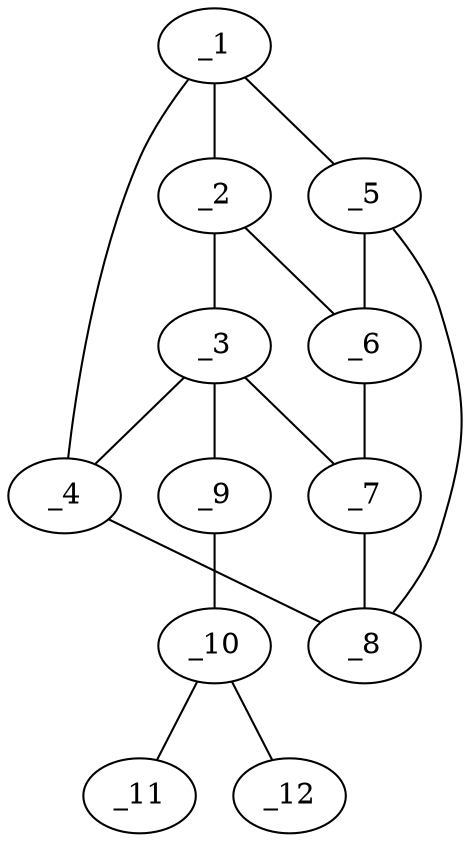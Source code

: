 graph molid640890 {
	_1	 [charge=0,
		chem=1,
		symbol="C  ",
		x=2,
		y="-1.366"];
	_2	 [charge=0,
		chem=1,
		symbol="C  ",
		x=2,
		y="-0.366"];
	_1 -- _2	 [valence=1];
	_4	 [charge=0,
		chem=1,
		symbol="C  ",
		x=3,
		y="-1.366"];
	_1 -- _4	 [valence=1];
	_5	 [charge=0,
		chem=1,
		symbol="C  ",
		x="2.4",
		y="-0.966"];
	_1 -- _5	 [valence=1];
	_3	 [charge=0,
		chem=1,
		symbol="C  ",
		x=3,
		y="-0.366"];
	_2 -- _3	 [valence=1];
	_6	 [charge=0,
		chem=1,
		symbol="C  ",
		x="2.4",
		y="0.034"];
	_2 -- _6	 [valence=1];
	_3 -- _4	 [valence=1];
	_7	 [charge=0,
		chem=1,
		symbol="C  ",
		x="3.4",
		y="0.034"];
	_3 -- _7	 [valence=1];
	_9	 [charge=0,
		chem=1,
		symbol="C  ",
		x=4,
		y="-0.366"];
	_3 -- _9	 [valence=1];
	_8	 [charge=0,
		chem=1,
		symbol="C  ",
		x="3.4",
		y="-0.966"];
	_4 -- _8	 [valence=1];
	_5 -- _6	 [valence=1];
	_5 -- _8	 [valence=1];
	_6 -- _7	 [valence=1];
	_7 -- _8	 [valence=1];
	_10	 [charge=0,
		chem=1,
		symbol="C  ",
		x="4.5",
		y="0.5"];
	_9 -- _10	 [valence=1];
	_11	 [charge=0,
		chem=2,
		symbol="O  ",
		x="5.5",
		y="0.5"];
	_10 -- _11	 [valence=2];
	_12	 [charge=0,
		chem=2,
		symbol="O  ",
		x=4,
		y="1.366"];
	_10 -- _12	 [valence=1];
}
